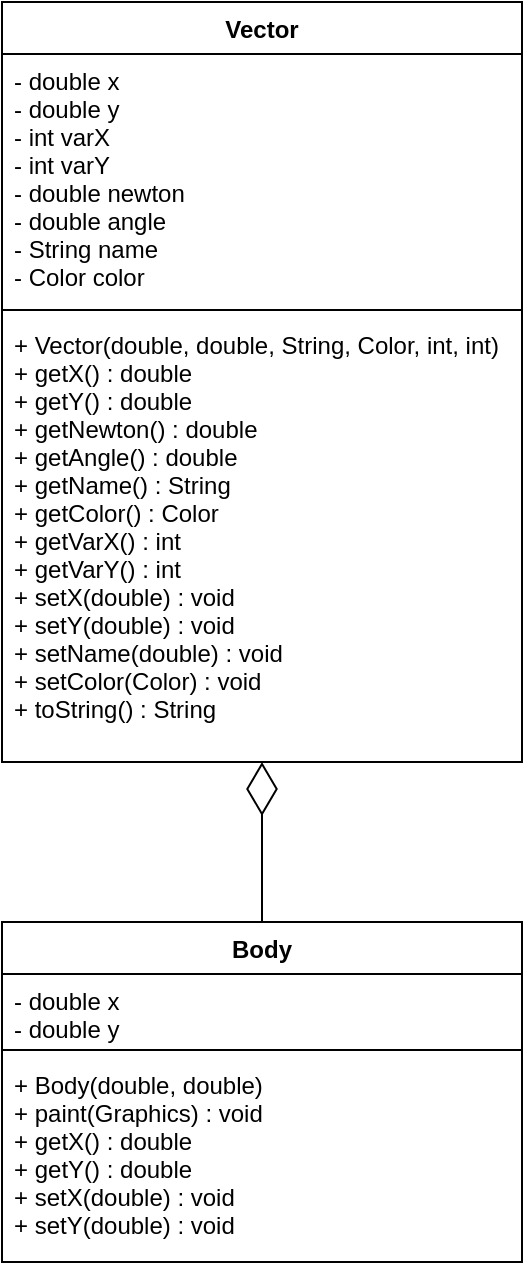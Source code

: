 <mxfile version="15.9.4" type="device"><diagram name="Page-1" id="b5b7bab2-c9e2-2cf4-8b2a-24fd1a2a6d21"><mxGraphModel dx="1185" dy="635" grid="1" gridSize="10" guides="1" tooltips="1" connect="1" arrows="1" fold="1" page="1" pageScale="1" pageWidth="827" pageHeight="1169" background="none" math="0" shadow="0"><root><mxCell id="0"/><mxCell id="1" parent="0"/><mxCell id="8rN0Q75KfUwLhGhJIaO0-1" value="Vector" style="swimlane;fontStyle=1;align=center;verticalAlign=top;childLayout=stackLayout;horizontal=1;startSize=26;horizontalStack=0;resizeParent=1;resizeParentMax=0;resizeLast=0;collapsible=1;marginBottom=0;" parent="1" vertex="1"><mxGeometry x="100" y="100" width="260" height="380" as="geometry"/></mxCell><mxCell id="8rN0Q75KfUwLhGhJIaO0-2" value="- double x&#10;- double y&#10;- int varX&#10;- int varY&#10;- double newton&#10;- double angle&#10;- String name&#10;- Color color" style="text;strokeColor=none;fillColor=none;align=left;verticalAlign=top;spacingLeft=4;spacingRight=4;overflow=hidden;rotatable=0;points=[[0,0.5],[1,0.5]];portConstraint=eastwest;" parent="8rN0Q75KfUwLhGhJIaO0-1" vertex="1"><mxGeometry y="26" width="260" height="124" as="geometry"/></mxCell><mxCell id="8rN0Q75KfUwLhGhJIaO0-3" value="" style="line;strokeWidth=1;fillColor=none;align=left;verticalAlign=middle;spacingTop=-1;spacingLeft=3;spacingRight=3;rotatable=0;labelPosition=right;points=[];portConstraint=eastwest;" parent="8rN0Q75KfUwLhGhJIaO0-1" vertex="1"><mxGeometry y="150" width="260" height="8" as="geometry"/></mxCell><mxCell id="8rN0Q75KfUwLhGhJIaO0-4" value="+ Vector(double, double, String, Color, int, int)&#10;+ getX() : double&#10;+ getY() : double&#10;+ getNewton() : double&#10;+ getAngle() : double&#10;+ getName() : String&#10;+ getColor() : Color&#10;+ getVarX() : int&#10;+ getVarY() : int&#10;+ setX(double) : void&#10;+ setY(double) : void&#10;+ setName(double) : void&#10;+ setColor(Color) : void&#10;+ toString() : String" style="text;strokeColor=none;fillColor=none;align=left;verticalAlign=top;spacingLeft=4;spacingRight=4;overflow=hidden;rotatable=0;points=[[0,0.5],[1,0.5]];portConstraint=eastwest;" parent="8rN0Q75KfUwLhGhJIaO0-1" vertex="1"><mxGeometry y="158" width="260" height="222" as="geometry"/></mxCell><mxCell id="8rN0Q75KfUwLhGhJIaO0-5" value="Body" style="swimlane;fontStyle=1;align=center;verticalAlign=top;childLayout=stackLayout;horizontal=1;startSize=26;horizontalStack=0;resizeParent=1;resizeParentMax=0;resizeLast=0;collapsible=1;marginBottom=0;" parent="1" vertex="1"><mxGeometry x="100" y="560" width="260" height="170" as="geometry"/></mxCell><mxCell id="8rN0Q75KfUwLhGhJIaO0-6" value="- double x&#10;- double y" style="text;strokeColor=none;fillColor=none;align=left;verticalAlign=top;spacingLeft=4;spacingRight=4;overflow=hidden;rotatable=0;points=[[0,0.5],[1,0.5]];portConstraint=eastwest;" parent="8rN0Q75KfUwLhGhJIaO0-5" vertex="1"><mxGeometry y="26" width="260" height="34" as="geometry"/></mxCell><mxCell id="8rN0Q75KfUwLhGhJIaO0-7" value="" style="line;strokeWidth=1;fillColor=none;align=left;verticalAlign=middle;spacingTop=-1;spacingLeft=3;spacingRight=3;rotatable=0;labelPosition=right;points=[];portConstraint=eastwest;" parent="8rN0Q75KfUwLhGhJIaO0-5" vertex="1"><mxGeometry y="60" width="260" height="8" as="geometry"/></mxCell><mxCell id="8rN0Q75KfUwLhGhJIaO0-8" value="+ Body(double, double)&#10;+ paint(Graphics) : void&#10;+ getX() : double&#10;+ getY() : double&#10;+ setX(double) : void&#10;+ setY(double) : void&#10;" style="text;strokeColor=none;fillColor=none;align=left;verticalAlign=top;spacingLeft=4;spacingRight=4;overflow=hidden;rotatable=0;points=[[0,0.5],[1,0.5]];portConstraint=eastwest;" parent="8rN0Q75KfUwLhGhJIaO0-5" vertex="1"><mxGeometry y="68" width="260" height="102" as="geometry"/></mxCell><mxCell id="fj1R6b_r0UDe5S1pxI14-1" value="" style="endArrow=diamondThin;endFill=0;endSize=24;html=1;rounded=0;" edge="1" parent="1" source="8rN0Q75KfUwLhGhJIaO0-5" target="8rN0Q75KfUwLhGhJIaO0-4"><mxGeometry width="160" relative="1" as="geometry"><mxPoint x="210" y="510" as="sourcePoint"/><mxPoint x="370" y="510" as="targetPoint"/></mxGeometry></mxCell></root></mxGraphModel></diagram></mxfile>